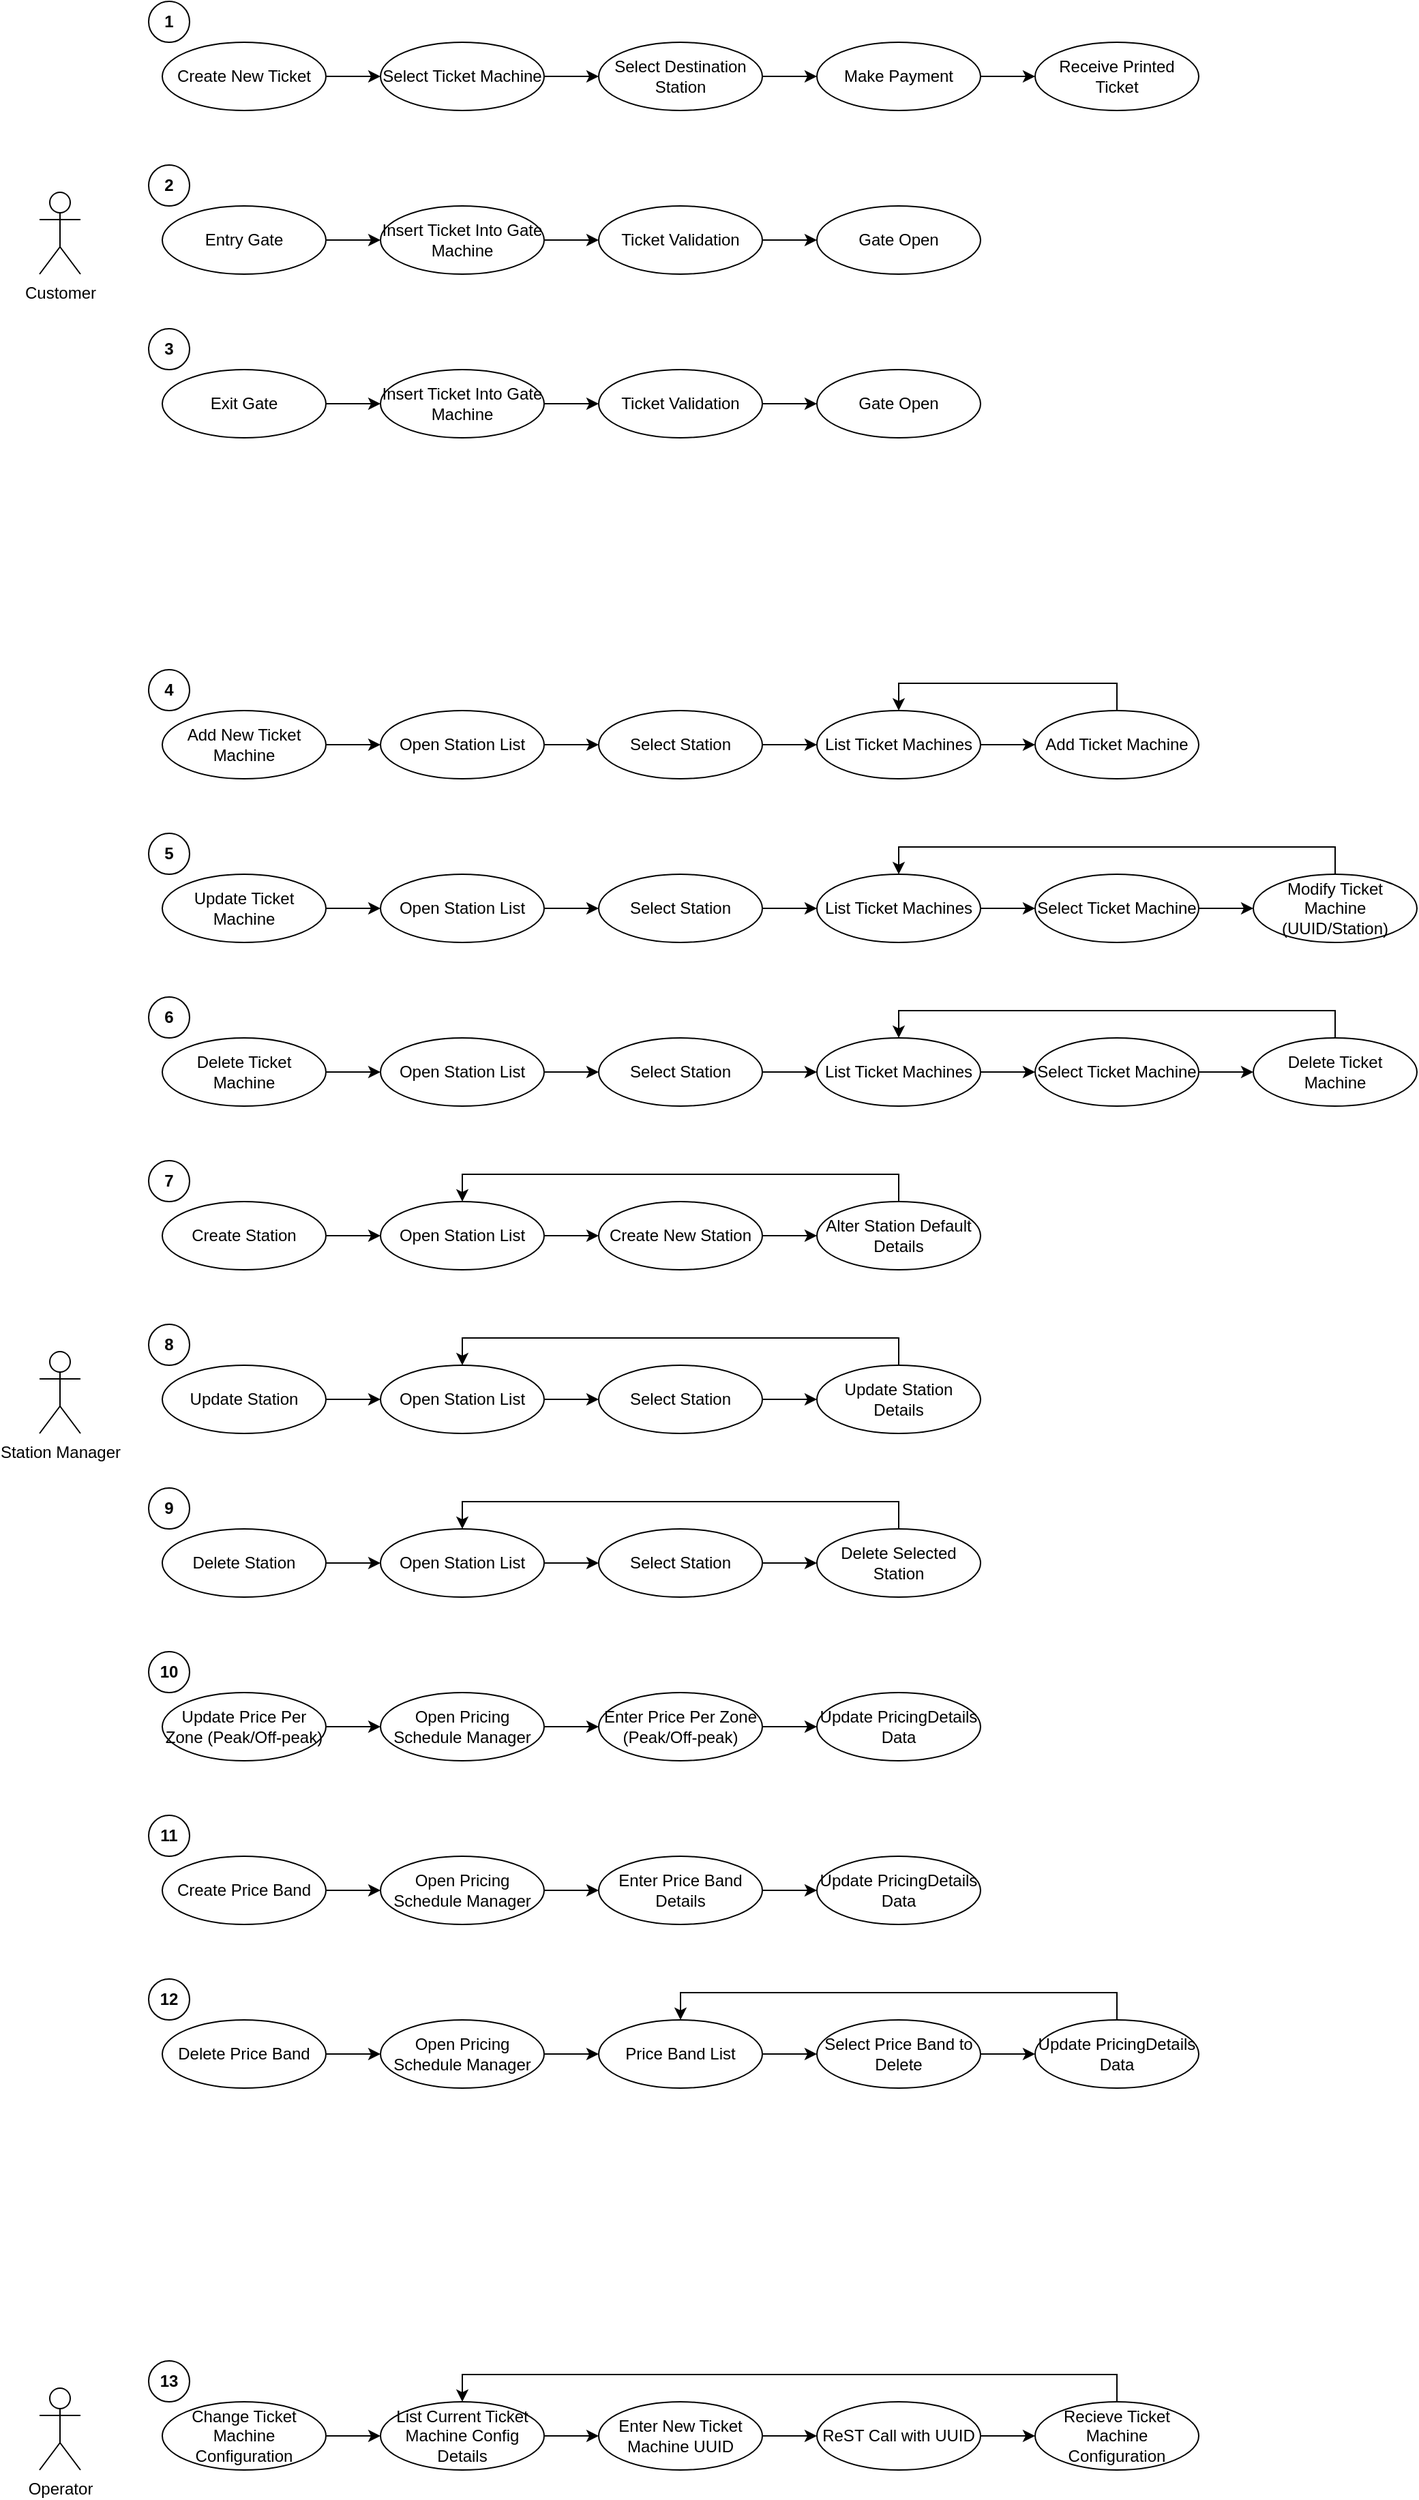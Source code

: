 <mxfile version="13.10.6" type="device"><diagram id="87MH-x271jhYBRlVTz5V" name="Page-1"><mxGraphModel dx="1146" dy="1695" grid="1" gridSize="10" guides="1" tooltips="1" connect="1" arrows="1" fold="1" page="1" pageScale="1" pageWidth="827" pageHeight="1169" math="0" shadow="0"><root><mxCell id="0"/><mxCell id="1" parent="0"/><mxCell id="xFBtHF2SPK_UDdrz7PmE-56" value="" style="edgeStyle=orthogonalEdgeStyle;rounded=0;orthogonalLoop=1;jettySize=auto;html=1;" edge="1" parent="1" source="xFBtHF2SPK_UDdrz7PmE-1" target="xFBtHF2SPK_UDdrz7PmE-2"><mxGeometry relative="1" as="geometry"/></mxCell><mxCell id="xFBtHF2SPK_UDdrz7PmE-1" value="Create New Ticket" style="ellipse;whiteSpace=wrap;html=1;" vertex="1" parent="1"><mxGeometry x="140" y="-880" width="120" height="50" as="geometry"/></mxCell><mxCell id="xFBtHF2SPK_UDdrz7PmE-57" value="" style="edgeStyle=orthogonalEdgeStyle;rounded=0;orthogonalLoop=1;jettySize=auto;html=1;" edge="1" parent="1" source="xFBtHF2SPK_UDdrz7PmE-2" target="xFBtHF2SPK_UDdrz7PmE-3"><mxGeometry relative="1" as="geometry"/></mxCell><mxCell id="xFBtHF2SPK_UDdrz7PmE-2" value="Select Ticket Machine" style="ellipse;whiteSpace=wrap;html=1;" vertex="1" parent="1"><mxGeometry x="300" y="-880" width="120" height="50" as="geometry"/></mxCell><mxCell id="xFBtHF2SPK_UDdrz7PmE-58" value="" style="edgeStyle=orthogonalEdgeStyle;rounded=0;orthogonalLoop=1;jettySize=auto;html=1;" edge="1" parent="1" source="xFBtHF2SPK_UDdrz7PmE-3" target="xFBtHF2SPK_UDdrz7PmE-4"><mxGeometry relative="1" as="geometry"/></mxCell><mxCell id="xFBtHF2SPK_UDdrz7PmE-3" value="Select Destination Station" style="ellipse;whiteSpace=wrap;html=1;" vertex="1" parent="1"><mxGeometry x="460" y="-880" width="120" height="50" as="geometry"/></mxCell><mxCell id="xFBtHF2SPK_UDdrz7PmE-59" value="" style="edgeStyle=orthogonalEdgeStyle;rounded=0;orthogonalLoop=1;jettySize=auto;html=1;" edge="1" parent="1" source="xFBtHF2SPK_UDdrz7PmE-4" target="xFBtHF2SPK_UDdrz7PmE-5"><mxGeometry relative="1" as="geometry"/></mxCell><mxCell id="xFBtHF2SPK_UDdrz7PmE-4" value="Make Payment" style="ellipse;whiteSpace=wrap;html=1;" vertex="1" parent="1"><mxGeometry x="620" y="-880" width="120" height="50" as="geometry"/></mxCell><mxCell id="xFBtHF2SPK_UDdrz7PmE-5" value="Receive Printed Ticket" style="ellipse;whiteSpace=wrap;html=1;" vertex="1" parent="1"><mxGeometry x="780" y="-880" width="120" height="50" as="geometry"/></mxCell><mxCell id="xFBtHF2SPK_UDdrz7PmE-61" value="" style="edgeStyle=orthogonalEdgeStyle;rounded=0;orthogonalLoop=1;jettySize=auto;html=1;" edge="1" parent="1" source="xFBtHF2SPK_UDdrz7PmE-7" target="xFBtHF2SPK_UDdrz7PmE-8"><mxGeometry relative="1" as="geometry"/></mxCell><mxCell id="xFBtHF2SPK_UDdrz7PmE-7" value="Exit Gate" style="ellipse;whiteSpace=wrap;html=1;" vertex="1" parent="1"><mxGeometry x="140" y="-640" width="120" height="50" as="geometry"/></mxCell><mxCell id="xFBtHF2SPK_UDdrz7PmE-62" value="" style="edgeStyle=orthogonalEdgeStyle;rounded=0;orthogonalLoop=1;jettySize=auto;html=1;" edge="1" parent="1" source="xFBtHF2SPK_UDdrz7PmE-8" target="xFBtHF2SPK_UDdrz7PmE-9"><mxGeometry relative="1" as="geometry"/></mxCell><mxCell id="xFBtHF2SPK_UDdrz7PmE-8" value="Insert Ticket Into Gate Machine" style="ellipse;whiteSpace=wrap;html=1;" vertex="1" parent="1"><mxGeometry x="300" y="-640" width="120" height="50" as="geometry"/></mxCell><mxCell id="xFBtHF2SPK_UDdrz7PmE-63" value="" style="edgeStyle=orthogonalEdgeStyle;rounded=0;orthogonalLoop=1;jettySize=auto;html=1;" edge="1" parent="1" source="xFBtHF2SPK_UDdrz7PmE-9" target="xFBtHF2SPK_UDdrz7PmE-10"><mxGeometry relative="1" as="geometry"/></mxCell><mxCell id="xFBtHF2SPK_UDdrz7PmE-9" value="Ticket Validation" style="ellipse;whiteSpace=wrap;html=1;" vertex="1" parent="1"><mxGeometry x="460" y="-640" width="120" height="50" as="geometry"/></mxCell><mxCell id="xFBtHF2SPK_UDdrz7PmE-10" value="Gate Open" style="ellipse;whiteSpace=wrap;html=1;" vertex="1" parent="1"><mxGeometry x="620" y="-640" width="120" height="50" as="geometry"/></mxCell><mxCell id="xFBtHF2SPK_UDdrz7PmE-66" value="" style="edgeStyle=orthogonalEdgeStyle;rounded=0;orthogonalLoop=1;jettySize=auto;html=1;" edge="1" parent="1" source="xFBtHF2SPK_UDdrz7PmE-13" target="xFBtHF2SPK_UDdrz7PmE-14"><mxGeometry relative="1" as="geometry"/></mxCell><mxCell id="xFBtHF2SPK_UDdrz7PmE-13" value="Add New Ticket Machine" style="ellipse;whiteSpace=wrap;html=1;" vertex="1" parent="1"><mxGeometry x="140" y="-390" width="120" height="50" as="geometry"/></mxCell><mxCell id="xFBtHF2SPK_UDdrz7PmE-67" value="" style="edgeStyle=orthogonalEdgeStyle;rounded=0;orthogonalLoop=1;jettySize=auto;html=1;" edge="1" parent="1" source="xFBtHF2SPK_UDdrz7PmE-14" target="xFBtHF2SPK_UDdrz7PmE-15"><mxGeometry relative="1" as="geometry"/></mxCell><mxCell id="xFBtHF2SPK_UDdrz7PmE-14" value="Open Station List" style="ellipse;whiteSpace=wrap;html=1;" vertex="1" parent="1"><mxGeometry x="300" y="-390" width="120" height="50" as="geometry"/></mxCell><mxCell id="xFBtHF2SPK_UDdrz7PmE-68" value="" style="edgeStyle=orthogonalEdgeStyle;rounded=0;orthogonalLoop=1;jettySize=auto;html=1;" edge="1" parent="1" source="xFBtHF2SPK_UDdrz7PmE-15" target="xFBtHF2SPK_UDdrz7PmE-16"><mxGeometry relative="1" as="geometry"/></mxCell><mxCell id="xFBtHF2SPK_UDdrz7PmE-15" value="Select Station" style="ellipse;whiteSpace=wrap;html=1;" vertex="1" parent="1"><mxGeometry x="460" y="-390" width="120" height="50" as="geometry"/></mxCell><mxCell id="xFBtHF2SPK_UDdrz7PmE-69" value="" style="edgeStyle=orthogonalEdgeStyle;rounded=0;orthogonalLoop=1;jettySize=auto;html=1;" edge="1" parent="1" source="xFBtHF2SPK_UDdrz7PmE-16" target="xFBtHF2SPK_UDdrz7PmE-17"><mxGeometry relative="1" as="geometry"/></mxCell><mxCell id="xFBtHF2SPK_UDdrz7PmE-16" value="List Ticket Machines" style="ellipse;whiteSpace=wrap;html=1;" vertex="1" parent="1"><mxGeometry x="620" y="-390" width="120" height="50" as="geometry"/></mxCell><mxCell id="xFBtHF2SPK_UDdrz7PmE-140" style="edgeStyle=orthogonalEdgeStyle;rounded=0;orthogonalLoop=1;jettySize=auto;html=1;entryX=0.5;entryY=0;entryDx=0;entryDy=0;" edge="1" parent="1" source="xFBtHF2SPK_UDdrz7PmE-17" target="xFBtHF2SPK_UDdrz7PmE-16"><mxGeometry relative="1" as="geometry"><Array as="points"><mxPoint x="840" y="-410"/><mxPoint x="680" y="-410"/></Array></mxGeometry></mxCell><mxCell id="xFBtHF2SPK_UDdrz7PmE-17" value="Add Ticket Machine" style="ellipse;whiteSpace=wrap;html=1;" vertex="1" parent="1"><mxGeometry x="780" y="-390" width="120" height="50" as="geometry"/></mxCell><mxCell id="xFBtHF2SPK_UDdrz7PmE-71" value="" style="edgeStyle=orthogonalEdgeStyle;rounded=0;orthogonalLoop=1;jettySize=auto;html=1;" edge="1" parent="1" source="xFBtHF2SPK_UDdrz7PmE-19" target="xFBtHF2SPK_UDdrz7PmE-20"><mxGeometry relative="1" as="geometry"/></mxCell><mxCell id="xFBtHF2SPK_UDdrz7PmE-19" value="Update Ticket Machine" style="ellipse;whiteSpace=wrap;html=1;" vertex="1" parent="1"><mxGeometry x="140" y="-270" width="120" height="50" as="geometry"/></mxCell><mxCell id="xFBtHF2SPK_UDdrz7PmE-72" value="" style="edgeStyle=orthogonalEdgeStyle;rounded=0;orthogonalLoop=1;jettySize=auto;html=1;" edge="1" parent="1" source="xFBtHF2SPK_UDdrz7PmE-20" target="xFBtHF2SPK_UDdrz7PmE-21"><mxGeometry relative="1" as="geometry"/></mxCell><mxCell id="xFBtHF2SPK_UDdrz7PmE-20" value="Open Station List" style="ellipse;whiteSpace=wrap;html=1;" vertex="1" parent="1"><mxGeometry x="300" y="-270" width="120" height="50" as="geometry"/></mxCell><mxCell id="xFBtHF2SPK_UDdrz7PmE-73" value="" style="edgeStyle=orthogonalEdgeStyle;rounded=0;orthogonalLoop=1;jettySize=auto;html=1;" edge="1" parent="1" source="xFBtHF2SPK_UDdrz7PmE-21" target="xFBtHF2SPK_UDdrz7PmE-22"><mxGeometry relative="1" as="geometry"/></mxCell><mxCell id="xFBtHF2SPK_UDdrz7PmE-21" value="Select Station" style="ellipse;whiteSpace=wrap;html=1;" vertex="1" parent="1"><mxGeometry x="460" y="-270" width="120" height="50" as="geometry"/></mxCell><mxCell id="xFBtHF2SPK_UDdrz7PmE-74" value="" style="edgeStyle=orthogonalEdgeStyle;rounded=0;orthogonalLoop=1;jettySize=auto;html=1;" edge="1" parent="1" source="xFBtHF2SPK_UDdrz7PmE-22" target="xFBtHF2SPK_UDdrz7PmE-23"><mxGeometry relative="1" as="geometry"/></mxCell><mxCell id="xFBtHF2SPK_UDdrz7PmE-22" value="List Ticket Machines" style="ellipse;whiteSpace=wrap;html=1;" vertex="1" parent="1"><mxGeometry x="620" y="-270" width="120" height="50" as="geometry"/></mxCell><mxCell id="xFBtHF2SPK_UDdrz7PmE-75" value="" style="edgeStyle=orthogonalEdgeStyle;rounded=0;orthogonalLoop=1;jettySize=auto;html=1;" edge="1" parent="1" source="xFBtHF2SPK_UDdrz7PmE-23" target="xFBtHF2SPK_UDdrz7PmE-24"><mxGeometry relative="1" as="geometry"/></mxCell><mxCell id="xFBtHF2SPK_UDdrz7PmE-23" value="Select Ticket Machine" style="ellipse;whiteSpace=wrap;html=1;" vertex="1" parent="1"><mxGeometry x="780" y="-270" width="120" height="50" as="geometry"/></mxCell><mxCell id="xFBtHF2SPK_UDdrz7PmE-139" style="edgeStyle=orthogonalEdgeStyle;rounded=0;orthogonalLoop=1;jettySize=auto;html=1;entryX=0.5;entryY=0;entryDx=0;entryDy=0;" edge="1" parent="1" source="xFBtHF2SPK_UDdrz7PmE-24" target="xFBtHF2SPK_UDdrz7PmE-22"><mxGeometry relative="1" as="geometry"><Array as="points"><mxPoint x="1000" y="-290"/><mxPoint x="680" y="-290"/></Array></mxGeometry></mxCell><mxCell id="xFBtHF2SPK_UDdrz7PmE-24" value="Modify Ticket Machine (UUID/Station)" style="ellipse;whiteSpace=wrap;html=1;" vertex="1" parent="1"><mxGeometry x="940" y="-270" width="120" height="50" as="geometry"/></mxCell><mxCell id="xFBtHF2SPK_UDdrz7PmE-76" value="" style="edgeStyle=orthogonalEdgeStyle;rounded=0;orthogonalLoop=1;jettySize=auto;html=1;" edge="1" parent="1" source="xFBtHF2SPK_UDdrz7PmE-25" target="xFBtHF2SPK_UDdrz7PmE-26"><mxGeometry relative="1" as="geometry"/></mxCell><mxCell id="xFBtHF2SPK_UDdrz7PmE-25" value="Delete Ticket Machine" style="ellipse;whiteSpace=wrap;html=1;" vertex="1" parent="1"><mxGeometry x="140" y="-150" width="120" height="50" as="geometry"/></mxCell><mxCell id="xFBtHF2SPK_UDdrz7PmE-77" value="" style="edgeStyle=orthogonalEdgeStyle;rounded=0;orthogonalLoop=1;jettySize=auto;html=1;" edge="1" parent="1" source="xFBtHF2SPK_UDdrz7PmE-26" target="xFBtHF2SPK_UDdrz7PmE-27"><mxGeometry relative="1" as="geometry"/></mxCell><mxCell id="xFBtHF2SPK_UDdrz7PmE-26" value="Open Station List" style="ellipse;whiteSpace=wrap;html=1;" vertex="1" parent="1"><mxGeometry x="300" y="-150" width="120" height="50" as="geometry"/></mxCell><mxCell id="xFBtHF2SPK_UDdrz7PmE-78" value="" style="edgeStyle=orthogonalEdgeStyle;rounded=0;orthogonalLoop=1;jettySize=auto;html=1;" edge="1" parent="1" source="xFBtHF2SPK_UDdrz7PmE-27" target="xFBtHF2SPK_UDdrz7PmE-28"><mxGeometry relative="1" as="geometry"/></mxCell><mxCell id="xFBtHF2SPK_UDdrz7PmE-27" value="Select Station" style="ellipse;whiteSpace=wrap;html=1;" vertex="1" parent="1"><mxGeometry x="460" y="-150" width="120" height="50" as="geometry"/></mxCell><mxCell id="xFBtHF2SPK_UDdrz7PmE-79" value="" style="edgeStyle=orthogonalEdgeStyle;rounded=0;orthogonalLoop=1;jettySize=auto;html=1;" edge="1" parent="1" source="xFBtHF2SPK_UDdrz7PmE-28" target="xFBtHF2SPK_UDdrz7PmE-29"><mxGeometry relative="1" as="geometry"/></mxCell><mxCell id="xFBtHF2SPK_UDdrz7PmE-28" value="List Ticket Machines" style="ellipse;whiteSpace=wrap;html=1;" vertex="1" parent="1"><mxGeometry x="620" y="-150" width="120" height="50" as="geometry"/></mxCell><mxCell id="xFBtHF2SPK_UDdrz7PmE-80" value="" style="edgeStyle=orthogonalEdgeStyle;rounded=0;orthogonalLoop=1;jettySize=auto;html=1;" edge="1" parent="1" source="xFBtHF2SPK_UDdrz7PmE-29" target="xFBtHF2SPK_UDdrz7PmE-30"><mxGeometry relative="1" as="geometry"/></mxCell><mxCell id="xFBtHF2SPK_UDdrz7PmE-29" value="Select Ticket Machine" style="ellipse;whiteSpace=wrap;html=1;" vertex="1" parent="1"><mxGeometry x="780" y="-150" width="120" height="50" as="geometry"/></mxCell><mxCell id="xFBtHF2SPK_UDdrz7PmE-138" style="edgeStyle=orthogonalEdgeStyle;rounded=0;orthogonalLoop=1;jettySize=auto;html=1;entryX=0.5;entryY=0;entryDx=0;entryDy=0;" edge="1" parent="1" source="xFBtHF2SPK_UDdrz7PmE-30" target="xFBtHF2SPK_UDdrz7PmE-28"><mxGeometry relative="1" as="geometry"><Array as="points"><mxPoint x="1000" y="-170"/><mxPoint x="680" y="-170"/></Array></mxGeometry></mxCell><mxCell id="xFBtHF2SPK_UDdrz7PmE-30" value="Delete Ticket Machine" style="ellipse;whiteSpace=wrap;html=1;" vertex="1" parent="1"><mxGeometry x="940" y="-150" width="120" height="50" as="geometry"/></mxCell><mxCell id="xFBtHF2SPK_UDdrz7PmE-81" value="" style="edgeStyle=orthogonalEdgeStyle;rounded=0;orthogonalLoop=1;jettySize=auto;html=1;" edge="1" parent="1" source="xFBtHF2SPK_UDdrz7PmE-31" target="xFBtHF2SPK_UDdrz7PmE-32"><mxGeometry relative="1" as="geometry"/></mxCell><mxCell id="xFBtHF2SPK_UDdrz7PmE-31" value="Create Station" style="ellipse;whiteSpace=wrap;html=1;" vertex="1" parent="1"><mxGeometry x="140" y="-30" width="120" height="50" as="geometry"/></mxCell><mxCell id="xFBtHF2SPK_UDdrz7PmE-82" value="" style="edgeStyle=orthogonalEdgeStyle;rounded=0;orthogonalLoop=1;jettySize=auto;html=1;" edge="1" parent="1" source="xFBtHF2SPK_UDdrz7PmE-32" target="xFBtHF2SPK_UDdrz7PmE-33"><mxGeometry relative="1" as="geometry"/></mxCell><mxCell id="xFBtHF2SPK_UDdrz7PmE-32" value="Open Station List" style="ellipse;whiteSpace=wrap;html=1;" vertex="1" parent="1"><mxGeometry x="300" y="-30" width="120" height="50" as="geometry"/></mxCell><mxCell id="xFBtHF2SPK_UDdrz7PmE-83" value="" style="edgeStyle=orthogonalEdgeStyle;rounded=0;orthogonalLoop=1;jettySize=auto;html=1;" edge="1" parent="1" source="xFBtHF2SPK_UDdrz7PmE-33" target="xFBtHF2SPK_UDdrz7PmE-34"><mxGeometry relative="1" as="geometry"/></mxCell><mxCell id="xFBtHF2SPK_UDdrz7PmE-33" value="Create New Station" style="ellipse;whiteSpace=wrap;html=1;" vertex="1" parent="1"><mxGeometry x="460" y="-30" width="120" height="50" as="geometry"/></mxCell><mxCell id="xFBtHF2SPK_UDdrz7PmE-137" style="edgeStyle=orthogonalEdgeStyle;rounded=0;orthogonalLoop=1;jettySize=auto;html=1;entryX=0.5;entryY=0;entryDx=0;entryDy=0;" edge="1" parent="1" source="xFBtHF2SPK_UDdrz7PmE-34" target="xFBtHF2SPK_UDdrz7PmE-32"><mxGeometry relative="1" as="geometry"><Array as="points"><mxPoint x="680" y="-50"/><mxPoint x="360" y="-50"/></Array></mxGeometry></mxCell><mxCell id="xFBtHF2SPK_UDdrz7PmE-34" value="Alter Station Default Details" style="ellipse;whiteSpace=wrap;html=1;" vertex="1" parent="1"><mxGeometry x="620" y="-30" width="120" height="50" as="geometry"/></mxCell><mxCell id="xFBtHF2SPK_UDdrz7PmE-86" value="" style="edgeStyle=orthogonalEdgeStyle;rounded=0;orthogonalLoop=1;jettySize=auto;html=1;" edge="1" parent="1" source="xFBtHF2SPK_UDdrz7PmE-37" target="xFBtHF2SPK_UDdrz7PmE-38"><mxGeometry relative="1" as="geometry"/></mxCell><mxCell id="xFBtHF2SPK_UDdrz7PmE-37" value="Update Station" style="ellipse;whiteSpace=wrap;html=1;" vertex="1" parent="1"><mxGeometry x="140" y="90" width="120" height="50" as="geometry"/></mxCell><mxCell id="xFBtHF2SPK_UDdrz7PmE-87" value="" style="edgeStyle=orthogonalEdgeStyle;rounded=0;orthogonalLoop=1;jettySize=auto;html=1;" edge="1" parent="1" source="xFBtHF2SPK_UDdrz7PmE-38" target="xFBtHF2SPK_UDdrz7PmE-39"><mxGeometry relative="1" as="geometry"/></mxCell><mxCell id="xFBtHF2SPK_UDdrz7PmE-38" value="Open Station List" style="ellipse;whiteSpace=wrap;html=1;" vertex="1" parent="1"><mxGeometry x="300" y="90" width="120" height="50" as="geometry"/></mxCell><mxCell id="xFBtHF2SPK_UDdrz7PmE-88" value="" style="edgeStyle=orthogonalEdgeStyle;rounded=0;orthogonalLoop=1;jettySize=auto;html=1;" edge="1" parent="1" source="xFBtHF2SPK_UDdrz7PmE-39" target="xFBtHF2SPK_UDdrz7PmE-40"><mxGeometry relative="1" as="geometry"/></mxCell><mxCell id="xFBtHF2SPK_UDdrz7PmE-39" value="Select Station" style="ellipse;whiteSpace=wrap;html=1;" vertex="1" parent="1"><mxGeometry x="460" y="90" width="120" height="50" as="geometry"/></mxCell><mxCell id="xFBtHF2SPK_UDdrz7PmE-136" style="edgeStyle=orthogonalEdgeStyle;rounded=0;orthogonalLoop=1;jettySize=auto;html=1;entryX=0.5;entryY=0;entryDx=0;entryDy=0;" edge="1" parent="1" source="xFBtHF2SPK_UDdrz7PmE-40" target="xFBtHF2SPK_UDdrz7PmE-38"><mxGeometry relative="1" as="geometry"><Array as="points"><mxPoint x="680" y="70"/><mxPoint x="360" y="70"/></Array></mxGeometry></mxCell><mxCell id="xFBtHF2SPK_UDdrz7PmE-40" value="Update Station Details" style="ellipse;whiteSpace=wrap;html=1;" vertex="1" parent="1"><mxGeometry x="620" y="90" width="120" height="50" as="geometry"/></mxCell><mxCell id="xFBtHF2SPK_UDdrz7PmE-91" value="" style="edgeStyle=orthogonalEdgeStyle;rounded=0;orthogonalLoop=1;jettySize=auto;html=1;" edge="1" parent="1" source="xFBtHF2SPK_UDdrz7PmE-43" target="xFBtHF2SPK_UDdrz7PmE-44"><mxGeometry relative="1" as="geometry"/></mxCell><mxCell id="xFBtHF2SPK_UDdrz7PmE-43" value="Delete Station" style="ellipse;whiteSpace=wrap;html=1;" vertex="1" parent="1"><mxGeometry x="140" y="210" width="120" height="50" as="geometry"/></mxCell><mxCell id="xFBtHF2SPK_UDdrz7PmE-92" value="" style="edgeStyle=orthogonalEdgeStyle;rounded=0;orthogonalLoop=1;jettySize=auto;html=1;" edge="1" parent="1" source="xFBtHF2SPK_UDdrz7PmE-44" target="xFBtHF2SPK_UDdrz7PmE-45"><mxGeometry relative="1" as="geometry"/></mxCell><mxCell id="xFBtHF2SPK_UDdrz7PmE-44" value="Open Station List" style="ellipse;whiteSpace=wrap;html=1;" vertex="1" parent="1"><mxGeometry x="300" y="210" width="120" height="50" as="geometry"/></mxCell><mxCell id="xFBtHF2SPK_UDdrz7PmE-93" value="" style="edgeStyle=orthogonalEdgeStyle;rounded=0;orthogonalLoop=1;jettySize=auto;html=1;" edge="1" parent="1" source="xFBtHF2SPK_UDdrz7PmE-45" target="xFBtHF2SPK_UDdrz7PmE-46"><mxGeometry relative="1" as="geometry"/></mxCell><mxCell id="xFBtHF2SPK_UDdrz7PmE-45" value="Select Station" style="ellipse;whiteSpace=wrap;html=1;" vertex="1" parent="1"><mxGeometry x="460" y="210" width="120" height="50" as="geometry"/></mxCell><mxCell id="xFBtHF2SPK_UDdrz7PmE-135" style="edgeStyle=orthogonalEdgeStyle;rounded=0;orthogonalLoop=1;jettySize=auto;html=1;entryX=0.5;entryY=0;entryDx=0;entryDy=0;" edge="1" parent="1" source="xFBtHF2SPK_UDdrz7PmE-46" target="xFBtHF2SPK_UDdrz7PmE-44"><mxGeometry relative="1" as="geometry"><Array as="points"><mxPoint x="680" y="190"/><mxPoint x="360" y="190"/></Array></mxGeometry></mxCell><mxCell id="xFBtHF2SPK_UDdrz7PmE-46" value="Delete Selected Station" style="ellipse;whiteSpace=wrap;html=1;" vertex="1" parent="1"><mxGeometry x="620" y="210" width="120" height="50" as="geometry"/></mxCell><mxCell id="xFBtHF2SPK_UDdrz7PmE-96" value="" style="edgeStyle=orthogonalEdgeStyle;rounded=0;orthogonalLoop=1;jettySize=auto;html=1;" edge="1" parent="1" source="xFBtHF2SPK_UDdrz7PmE-49" target="xFBtHF2SPK_UDdrz7PmE-50"><mxGeometry relative="1" as="geometry"/></mxCell><mxCell id="xFBtHF2SPK_UDdrz7PmE-49" value="Update Price Per Zone (Peak/Off-peak)" style="ellipse;whiteSpace=wrap;html=1;" vertex="1" parent="1"><mxGeometry x="140" y="330" width="120" height="50" as="geometry"/></mxCell><mxCell id="xFBtHF2SPK_UDdrz7PmE-97" value="" style="edgeStyle=orthogonalEdgeStyle;rounded=0;orthogonalLoop=1;jettySize=auto;html=1;" edge="1" parent="1" source="xFBtHF2SPK_UDdrz7PmE-50" target="xFBtHF2SPK_UDdrz7PmE-51"><mxGeometry relative="1" as="geometry"/></mxCell><mxCell id="xFBtHF2SPK_UDdrz7PmE-50" value="Open Pricing Schedule Manager" style="ellipse;whiteSpace=wrap;html=1;" vertex="1" parent="1"><mxGeometry x="300" y="330" width="120" height="50" as="geometry"/></mxCell><mxCell id="xFBtHF2SPK_UDdrz7PmE-98" value="" style="edgeStyle=orthogonalEdgeStyle;rounded=0;orthogonalLoop=1;jettySize=auto;html=1;" edge="1" parent="1" source="xFBtHF2SPK_UDdrz7PmE-51" target="xFBtHF2SPK_UDdrz7PmE-52"><mxGeometry relative="1" as="geometry"/></mxCell><mxCell id="xFBtHF2SPK_UDdrz7PmE-51" value="Enter Price Per Zone (Peak/Off-peak)" style="ellipse;whiteSpace=wrap;html=1;" vertex="1" parent="1"><mxGeometry x="460" y="330" width="120" height="50" as="geometry"/></mxCell><mxCell id="xFBtHF2SPK_UDdrz7PmE-52" value="Update PricingDetails Data" style="ellipse;whiteSpace=wrap;html=1;" vertex="1" parent="1"><mxGeometry x="620" y="330" width="120" height="50" as="geometry"/></mxCell><mxCell id="xFBtHF2SPK_UDdrz7PmE-101" value="" style="edgeStyle=orthogonalEdgeStyle;rounded=0;orthogonalLoop=1;jettySize=auto;html=1;" edge="1" parent="1" source="xFBtHF2SPK_UDdrz7PmE-102" target="xFBtHF2SPK_UDdrz7PmE-104"><mxGeometry relative="1" as="geometry"/></mxCell><mxCell id="xFBtHF2SPK_UDdrz7PmE-102" value="Create Price Band" style="ellipse;whiteSpace=wrap;html=1;" vertex="1" parent="1"><mxGeometry x="140" y="450" width="120" height="50" as="geometry"/></mxCell><mxCell id="xFBtHF2SPK_UDdrz7PmE-103" value="" style="edgeStyle=orthogonalEdgeStyle;rounded=0;orthogonalLoop=1;jettySize=auto;html=1;" edge="1" parent="1" source="xFBtHF2SPK_UDdrz7PmE-104" target="xFBtHF2SPK_UDdrz7PmE-106"><mxGeometry relative="1" as="geometry"/></mxCell><mxCell id="xFBtHF2SPK_UDdrz7PmE-104" value="Open Pricing Schedule Manager" style="ellipse;whiteSpace=wrap;html=1;" vertex="1" parent="1"><mxGeometry x="300" y="450" width="120" height="50" as="geometry"/></mxCell><mxCell id="xFBtHF2SPK_UDdrz7PmE-105" value="" style="edgeStyle=orthogonalEdgeStyle;rounded=0;orthogonalLoop=1;jettySize=auto;html=1;" edge="1" parent="1" source="xFBtHF2SPK_UDdrz7PmE-106" target="xFBtHF2SPK_UDdrz7PmE-108"><mxGeometry relative="1" as="geometry"/></mxCell><mxCell id="xFBtHF2SPK_UDdrz7PmE-106" value="Enter Price Band Details" style="ellipse;whiteSpace=wrap;html=1;" vertex="1" parent="1"><mxGeometry x="460" y="450" width="120" height="50" as="geometry"/></mxCell><mxCell id="xFBtHF2SPK_UDdrz7PmE-108" value="Update PricingDetails Data" style="ellipse;whiteSpace=wrap;html=1;" vertex="1" parent="1"><mxGeometry x="620" y="450" width="120" height="50" as="geometry"/></mxCell><mxCell id="xFBtHF2SPK_UDdrz7PmE-112" value="" style="edgeStyle=orthogonalEdgeStyle;rounded=0;orthogonalLoop=1;jettySize=auto;html=1;" edge="1" parent="1" source="xFBtHF2SPK_UDdrz7PmE-113" target="xFBtHF2SPK_UDdrz7PmE-115"><mxGeometry relative="1" as="geometry"/></mxCell><mxCell id="xFBtHF2SPK_UDdrz7PmE-113" value="Delete Price Band" style="ellipse;whiteSpace=wrap;html=1;" vertex="1" parent="1"><mxGeometry x="140" y="570" width="120" height="50" as="geometry"/></mxCell><mxCell id="xFBtHF2SPK_UDdrz7PmE-114" value="" style="edgeStyle=orthogonalEdgeStyle;rounded=0;orthogonalLoop=1;jettySize=auto;html=1;" edge="1" parent="1" source="xFBtHF2SPK_UDdrz7PmE-115" target="xFBtHF2SPK_UDdrz7PmE-117"><mxGeometry relative="1" as="geometry"/></mxCell><mxCell id="xFBtHF2SPK_UDdrz7PmE-115" value="Open Pricing Schedule Manager" style="ellipse;whiteSpace=wrap;html=1;" vertex="1" parent="1"><mxGeometry x="300" y="570" width="120" height="50" as="geometry"/></mxCell><mxCell id="xFBtHF2SPK_UDdrz7PmE-116" value="" style="edgeStyle=orthogonalEdgeStyle;rounded=0;orthogonalLoop=1;jettySize=auto;html=1;" edge="1" parent="1" source="xFBtHF2SPK_UDdrz7PmE-117" target="xFBtHF2SPK_UDdrz7PmE-119"><mxGeometry relative="1" as="geometry"/></mxCell><mxCell id="xFBtHF2SPK_UDdrz7PmE-117" value="Price Band List" style="ellipse;whiteSpace=wrap;html=1;" vertex="1" parent="1"><mxGeometry x="460" y="570" width="120" height="50" as="geometry"/></mxCell><mxCell id="xFBtHF2SPK_UDdrz7PmE-118" value="" style="edgeStyle=orthogonalEdgeStyle;rounded=0;orthogonalLoop=1;jettySize=auto;html=1;" edge="1" parent="1" source="xFBtHF2SPK_UDdrz7PmE-119" target="xFBtHF2SPK_UDdrz7PmE-121"><mxGeometry relative="1" as="geometry"/></mxCell><mxCell id="xFBtHF2SPK_UDdrz7PmE-119" value="Select Price Band to Delete" style="ellipse;whiteSpace=wrap;html=1;" vertex="1" parent="1"><mxGeometry x="620" y="570" width="120" height="50" as="geometry"/></mxCell><mxCell id="xFBtHF2SPK_UDdrz7PmE-141" style="edgeStyle=orthogonalEdgeStyle;rounded=0;orthogonalLoop=1;jettySize=auto;html=1;entryX=0.5;entryY=0;entryDx=0;entryDy=0;" edge="1" parent="1" source="xFBtHF2SPK_UDdrz7PmE-121" target="xFBtHF2SPK_UDdrz7PmE-117"><mxGeometry relative="1" as="geometry"><Array as="points"><mxPoint x="840" y="550"/><mxPoint x="520" y="550"/></Array></mxGeometry></mxCell><mxCell id="xFBtHF2SPK_UDdrz7PmE-121" value="Update PricingDetails Data" style="ellipse;whiteSpace=wrap;html=1;" vertex="1" parent="1"><mxGeometry x="780" y="570" width="120" height="50" as="geometry"/></mxCell><mxCell id="xFBtHF2SPK_UDdrz7PmE-123" value="" style="edgeStyle=orthogonalEdgeStyle;rounded=0;orthogonalLoop=1;jettySize=auto;html=1;" edge="1" parent="1" source="xFBtHF2SPK_UDdrz7PmE-124" target="xFBtHF2SPK_UDdrz7PmE-126"><mxGeometry relative="1" as="geometry"/></mxCell><mxCell id="xFBtHF2SPK_UDdrz7PmE-124" value="Change Ticket Machine Configuration" style="ellipse;whiteSpace=wrap;html=1;" vertex="1" parent="1"><mxGeometry x="140" y="850" width="120" height="50" as="geometry"/></mxCell><mxCell id="xFBtHF2SPK_UDdrz7PmE-125" value="" style="edgeStyle=orthogonalEdgeStyle;rounded=0;orthogonalLoop=1;jettySize=auto;html=1;" edge="1" parent="1" source="xFBtHF2SPK_UDdrz7PmE-126" target="xFBtHF2SPK_UDdrz7PmE-128"><mxGeometry relative="1" as="geometry"/></mxCell><mxCell id="xFBtHF2SPK_UDdrz7PmE-126" value="List Current Ticket Machine Config Details" style="ellipse;whiteSpace=wrap;html=1;" vertex="1" parent="1"><mxGeometry x="300" y="850" width="120" height="50" as="geometry"/></mxCell><mxCell id="xFBtHF2SPK_UDdrz7PmE-127" value="" style="edgeStyle=orthogonalEdgeStyle;rounded=0;orthogonalLoop=1;jettySize=auto;html=1;" edge="1" parent="1" source="xFBtHF2SPK_UDdrz7PmE-128" target="xFBtHF2SPK_UDdrz7PmE-130"><mxGeometry relative="1" as="geometry"/></mxCell><mxCell id="xFBtHF2SPK_UDdrz7PmE-128" value="Enter New Ticket Machine UUID" style="ellipse;whiteSpace=wrap;html=1;" vertex="1" parent="1"><mxGeometry x="460" y="850" width="120" height="50" as="geometry"/></mxCell><mxCell id="xFBtHF2SPK_UDdrz7PmE-129" value="" style="edgeStyle=orthogonalEdgeStyle;rounded=0;orthogonalLoop=1;jettySize=auto;html=1;" edge="1" parent="1" source="xFBtHF2SPK_UDdrz7PmE-130" target="xFBtHF2SPK_UDdrz7PmE-132"><mxGeometry relative="1" as="geometry"/></mxCell><mxCell id="xFBtHF2SPK_UDdrz7PmE-130" value="ReST Call with UUID" style="ellipse;whiteSpace=wrap;html=1;" vertex="1" parent="1"><mxGeometry x="620" y="850" width="120" height="50" as="geometry"/></mxCell><mxCell id="xFBtHF2SPK_UDdrz7PmE-134" style="edgeStyle=orthogonalEdgeStyle;rounded=0;orthogonalLoop=1;jettySize=auto;html=1;entryX=0.5;entryY=0;entryDx=0;entryDy=0;" edge="1" parent="1" source="xFBtHF2SPK_UDdrz7PmE-132" target="xFBtHF2SPK_UDdrz7PmE-126"><mxGeometry relative="1" as="geometry"><Array as="points"><mxPoint x="840" y="830"/><mxPoint x="360" y="830"/></Array></mxGeometry></mxCell><mxCell id="xFBtHF2SPK_UDdrz7PmE-132" value="Recieve Ticket Machine Configuration" style="ellipse;whiteSpace=wrap;html=1;" vertex="1" parent="1"><mxGeometry x="780" y="850" width="120" height="50" as="geometry"/></mxCell><mxCell id="xFBtHF2SPK_UDdrz7PmE-142" value="" style="edgeStyle=orthogonalEdgeStyle;rounded=0;orthogonalLoop=1;jettySize=auto;html=1;" edge="1" parent="1" source="xFBtHF2SPK_UDdrz7PmE-143" target="xFBtHF2SPK_UDdrz7PmE-145"><mxGeometry relative="1" as="geometry"/></mxCell><mxCell id="xFBtHF2SPK_UDdrz7PmE-143" value="Entry Gate" style="ellipse;whiteSpace=wrap;html=1;" vertex="1" parent="1"><mxGeometry x="140" y="-760" width="120" height="50" as="geometry"/></mxCell><mxCell id="xFBtHF2SPK_UDdrz7PmE-144" value="" style="edgeStyle=orthogonalEdgeStyle;rounded=0;orthogonalLoop=1;jettySize=auto;html=1;" edge="1" parent="1" source="xFBtHF2SPK_UDdrz7PmE-145" target="xFBtHF2SPK_UDdrz7PmE-147"><mxGeometry relative="1" as="geometry"/></mxCell><mxCell id="xFBtHF2SPK_UDdrz7PmE-145" value="Insert Ticket Into Gate Machine" style="ellipse;whiteSpace=wrap;html=1;" vertex="1" parent="1"><mxGeometry x="300" y="-760" width="120" height="50" as="geometry"/></mxCell><mxCell id="xFBtHF2SPK_UDdrz7PmE-146" value="" style="edgeStyle=orthogonalEdgeStyle;rounded=0;orthogonalLoop=1;jettySize=auto;html=1;" edge="1" parent="1" source="xFBtHF2SPK_UDdrz7PmE-147" target="xFBtHF2SPK_UDdrz7PmE-148"><mxGeometry relative="1" as="geometry"/></mxCell><mxCell id="xFBtHF2SPK_UDdrz7PmE-147" value="Ticket Validation" style="ellipse;whiteSpace=wrap;html=1;" vertex="1" parent="1"><mxGeometry x="460" y="-760" width="120" height="50" as="geometry"/></mxCell><mxCell id="xFBtHF2SPK_UDdrz7PmE-148" value="Gate Open" style="ellipse;whiteSpace=wrap;html=1;" vertex="1" parent="1"><mxGeometry x="620" y="-760" width="120" height="50" as="geometry"/></mxCell><mxCell id="xFBtHF2SPK_UDdrz7PmE-149" value="Customer" style="shape=umlActor;verticalLabelPosition=bottom;verticalAlign=top;html=1;outlineConnect=0;" vertex="1" parent="1"><mxGeometry x="50" y="-770" width="30" height="60" as="geometry"/></mxCell><mxCell id="xFBtHF2SPK_UDdrz7PmE-150" value="Station Manager" style="shape=umlActor;verticalLabelPosition=bottom;verticalAlign=top;html=1;outlineConnect=0;" vertex="1" parent="1"><mxGeometry x="50" y="80" width="30" height="60" as="geometry"/></mxCell><mxCell id="xFBtHF2SPK_UDdrz7PmE-151" value="Operator" style="shape=umlActor;verticalLabelPosition=bottom;verticalAlign=top;html=1;outlineConnect=0;" vertex="1" parent="1"><mxGeometry x="50" y="840" width="30" height="60" as="geometry"/></mxCell><mxCell id="xFBtHF2SPK_UDdrz7PmE-153" value="&lt;b&gt;1&lt;/b&gt;" style="ellipse;whiteSpace=wrap;html=1;aspect=fixed;" vertex="1" parent="1"><mxGeometry x="130" y="-910" width="30" height="30" as="geometry"/></mxCell><mxCell id="xFBtHF2SPK_UDdrz7PmE-155" value="&lt;b&gt;2&lt;/b&gt;" style="ellipse;whiteSpace=wrap;html=1;aspect=fixed;" vertex="1" parent="1"><mxGeometry x="130" y="-790" width="30" height="30" as="geometry"/></mxCell><mxCell id="xFBtHF2SPK_UDdrz7PmE-156" value="&lt;b&gt;3&lt;/b&gt;" style="ellipse;whiteSpace=wrap;html=1;aspect=fixed;" vertex="1" parent="1"><mxGeometry x="130" y="-670" width="30" height="30" as="geometry"/></mxCell><mxCell id="xFBtHF2SPK_UDdrz7PmE-157" value="&lt;b&gt;4&lt;/b&gt;" style="ellipse;whiteSpace=wrap;html=1;aspect=fixed;" vertex="1" parent="1"><mxGeometry x="130" y="-420" width="30" height="30" as="geometry"/></mxCell><mxCell id="xFBtHF2SPK_UDdrz7PmE-158" value="&lt;b&gt;5&lt;/b&gt;" style="ellipse;whiteSpace=wrap;html=1;aspect=fixed;" vertex="1" parent="1"><mxGeometry x="130" y="-300" width="30" height="30" as="geometry"/></mxCell><mxCell id="xFBtHF2SPK_UDdrz7PmE-159" value="&lt;b&gt;6&lt;/b&gt;" style="ellipse;whiteSpace=wrap;html=1;aspect=fixed;" vertex="1" parent="1"><mxGeometry x="130" y="-180" width="30" height="30" as="geometry"/></mxCell><mxCell id="xFBtHF2SPK_UDdrz7PmE-160" value="&lt;b&gt;7&lt;/b&gt;" style="ellipse;whiteSpace=wrap;html=1;aspect=fixed;" vertex="1" parent="1"><mxGeometry x="130" y="-60" width="30" height="30" as="geometry"/></mxCell><mxCell id="xFBtHF2SPK_UDdrz7PmE-161" value="&lt;b&gt;8&lt;/b&gt;" style="ellipse;whiteSpace=wrap;html=1;aspect=fixed;" vertex="1" parent="1"><mxGeometry x="130" y="60" width="30" height="30" as="geometry"/></mxCell><mxCell id="xFBtHF2SPK_UDdrz7PmE-162" value="&lt;b&gt;9&lt;/b&gt;" style="ellipse;whiteSpace=wrap;html=1;aspect=fixed;" vertex="1" parent="1"><mxGeometry x="130" y="180" width="30" height="30" as="geometry"/></mxCell><mxCell id="xFBtHF2SPK_UDdrz7PmE-163" value="&lt;b&gt;10&lt;/b&gt;" style="ellipse;whiteSpace=wrap;html=1;aspect=fixed;" vertex="1" parent="1"><mxGeometry x="130" y="300" width="30" height="30" as="geometry"/></mxCell><mxCell id="xFBtHF2SPK_UDdrz7PmE-164" value="&lt;b&gt;11&lt;/b&gt;" style="ellipse;whiteSpace=wrap;html=1;aspect=fixed;" vertex="1" parent="1"><mxGeometry x="130" y="420" width="30" height="30" as="geometry"/></mxCell><mxCell id="xFBtHF2SPK_UDdrz7PmE-165" value="&lt;b&gt;12&lt;/b&gt;" style="ellipse;whiteSpace=wrap;html=1;aspect=fixed;" vertex="1" parent="1"><mxGeometry x="130" y="540" width="30" height="30" as="geometry"/></mxCell><mxCell id="xFBtHF2SPK_UDdrz7PmE-166" value="&lt;b&gt;13&lt;/b&gt;" style="ellipse;whiteSpace=wrap;html=1;aspect=fixed;" vertex="1" parent="1"><mxGeometry x="130" y="820" width="30" height="30" as="geometry"/></mxCell></root></mxGraphModel></diagram></mxfile>
